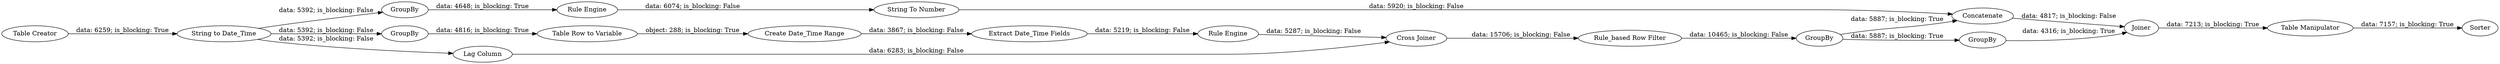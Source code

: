 digraph {
	"4926855746574464306_18" [label=Joiner]
	"4926855746574464306_20" [label="Rule Engine"]
	"4926855746574464306_12" [label="Cross Joiner"]
	"4926855746574464306_15" [label=GroupBy]
	"4926855746574464306_17" [label=GroupBy]
	"4926855746574464306_1" [label="Table Creator"]
	"4926855746574464306_16" [label=GroupBy]
	"4926855746574464306_8" [label="Rule Engine"]
	"4926855746574464306_6" [label="Extract Date_Time Fields"]
	"4926855746574464306_3" [label=GroupBy]
	"4926855746574464306_5" [label="Create Date_Time Range"]
	"4926855746574464306_23" [label="String To Number"]
	"4926855746574464306_13" [label="Rule_based Row Filter"]
	"4926855746574464306_2" [label="String to Date_Time"]
	"4926855746574464306_24" [label=Sorter]
	"4926855746574464306_14" [label="Lag Column"]
	"4926855746574464306_4" [label="Table Row to Variable"]
	"4926855746574464306_25" [label=Concatenate]
	"4926855746574464306_22" [label="Table Manipulator"]
	"4926855746574464306_2" -> "4926855746574464306_14" [label="data: 5392; is_blocking: False"]
	"4926855746574464306_6" -> "4926855746574464306_8" [label="data: 5219; is_blocking: False"]
	"4926855746574464306_18" -> "4926855746574464306_22" [label="data: 7213; is_blocking: True"]
	"4926855746574464306_23" -> "4926855746574464306_25" [label="data: 5920; is_blocking: False"]
	"4926855746574464306_2" -> "4926855746574464306_16" [label="data: 5392; is_blocking: False"]
	"4926855746574464306_1" -> "4926855746574464306_2" [label="data: 6259; is_blocking: True"]
	"4926855746574464306_5" -> "4926855746574464306_6" [label="data: 3867; is_blocking: False"]
	"4926855746574464306_25" -> "4926855746574464306_18" [label="data: 4817; is_blocking: False"]
	"4926855746574464306_20" -> "4926855746574464306_23" [label="data: 6074; is_blocking: False"]
	"4926855746574464306_8" -> "4926855746574464306_12" [label="data: 5287; is_blocking: False"]
	"4926855746574464306_3" -> "4926855746574464306_4" [label="data: 4816; is_blocking: True"]
	"4926855746574464306_2" -> "4926855746574464306_3" [label="data: 5392; is_blocking: False"]
	"4926855746574464306_16" -> "4926855746574464306_20" [label="data: 4648; is_blocking: True"]
	"4926855746574464306_4" -> "4926855746574464306_5" [label="object: 288; is_blocking: True"]
	"4926855746574464306_22" -> "4926855746574464306_24" [label="data: 7157; is_blocking: True"]
	"4926855746574464306_17" -> "4926855746574464306_18" [label="data: 4316; is_blocking: True"]
	"4926855746574464306_14" -> "4926855746574464306_12" [label="data: 6283; is_blocking: False"]
	"4926855746574464306_15" -> "4926855746574464306_17" [label="data: 5887; is_blocking: True"]
	"4926855746574464306_15" -> "4926855746574464306_25" [label="data: 5887; is_blocking: True"]
	"4926855746574464306_12" -> "4926855746574464306_13" [label="data: 15706; is_blocking: False"]
	"4926855746574464306_13" -> "4926855746574464306_15" [label="data: 10465; is_blocking: False"]
	rankdir=LR
}
